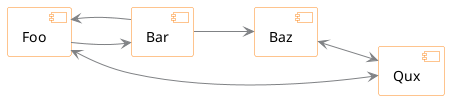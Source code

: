 @startuml
    left to right direction

    skinparam component {
        BackgroundColor White
        BorderColor #fd891c
        ArrowColor #808285
    }
    skinparam note {
        BackgroundColor #ffcc00
        BorderColor #ff6665
    }
    skinparam stereotypeCBackgroundColor #9d65a9
    skinparam shadowing false


    component Foo

    component Bar

    component Baz

    component Qux

    Foo --> Bar
    Foo <-- Bar
    Bar --> Baz
    Baz <--> Qux
    Qux <--> Foo

@enduml

